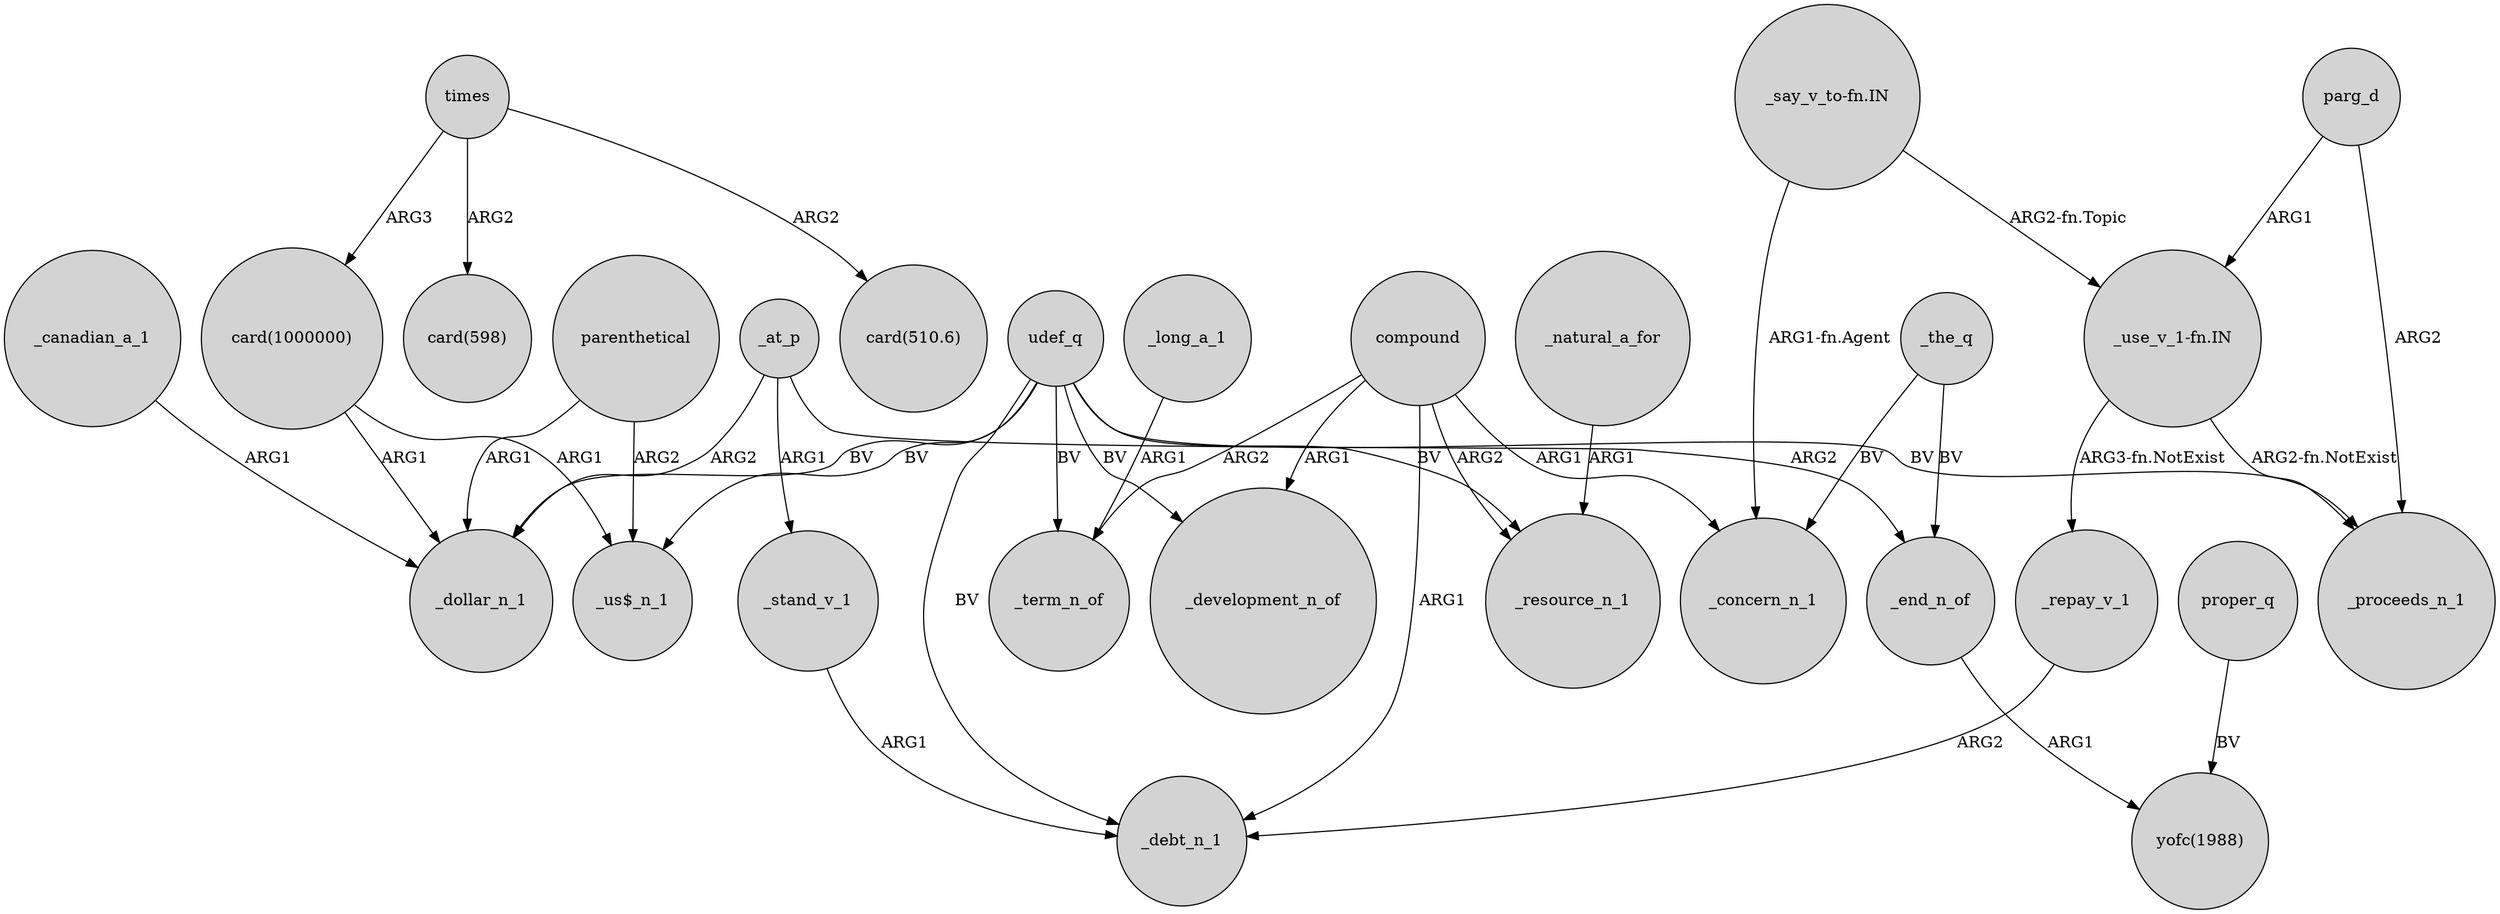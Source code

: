 digraph {
	node [shape=circle style=filled]
	_canadian_a_1 -> _dollar_n_1 [label=ARG1]
	parenthetical -> _dollar_n_1 [label=ARG1]
	"card(1000000)" -> _dollar_n_1 [label=ARG1]
	_at_p -> _dollar_n_1 [label=ARG2]
	compound -> _debt_n_1 [label=ARG1]
	_stand_v_1 -> _debt_n_1 [label=ARG1]
	compound -> _term_n_of [label=ARG2]
	udef_q -> _debt_n_1 [label=BV]
	udef_q -> "_us$_n_1" [label=BV]
	_the_q -> _end_n_of [label=BV]
	_at_p -> _end_n_of [label=ARG2]
	_at_p -> _stand_v_1 [label=ARG1]
	times -> "card(598)" [label=ARG2]
	_repay_v_1 -> _debt_n_1 [label=ARG2]
	_end_n_of -> "yofc(1988)" [label=ARG1]
	"_use_v_1-fn.IN" -> _repay_v_1 [label="ARG3-fn.NotExist"]
	"_say_v_to-fn.IN" -> _concern_n_1 [label="ARG1-fn.Agent"]
	_natural_a_for -> _resource_n_1 [label=ARG1]
	compound -> _development_n_of [label=ARG1]
	"_use_v_1-fn.IN" -> _proceeds_n_1 [label="ARG2-fn.NotExist"]
	_the_q -> _concern_n_1 [label=BV]
	times -> "card(510.6)" [label=ARG2]
	udef_q -> _resource_n_1 [label=BV]
	parg_d -> "_use_v_1-fn.IN" [label=ARG1]
	times -> "card(1000000)" [label=ARG3]
	proper_q -> "yofc(1988)" [label=BV]
	parenthetical -> "_us$_n_1" [label=ARG2]
	compound -> _resource_n_1 [label=ARG2]
	"_say_v_to-fn.IN" -> "_use_v_1-fn.IN" [label="ARG2-fn.Topic"]
	udef_q -> _term_n_of [label=BV]
	udef_q -> _development_n_of [label=BV]
	udef_q -> _proceeds_n_1 [label=BV]
	parg_d -> _proceeds_n_1 [label=ARG2]
	"card(1000000)" -> "_us$_n_1" [label=ARG1]
	compound -> _concern_n_1 [label=ARG1]
	_long_a_1 -> _term_n_of [label=ARG1]
	udef_q -> _dollar_n_1 [label=BV]
}
